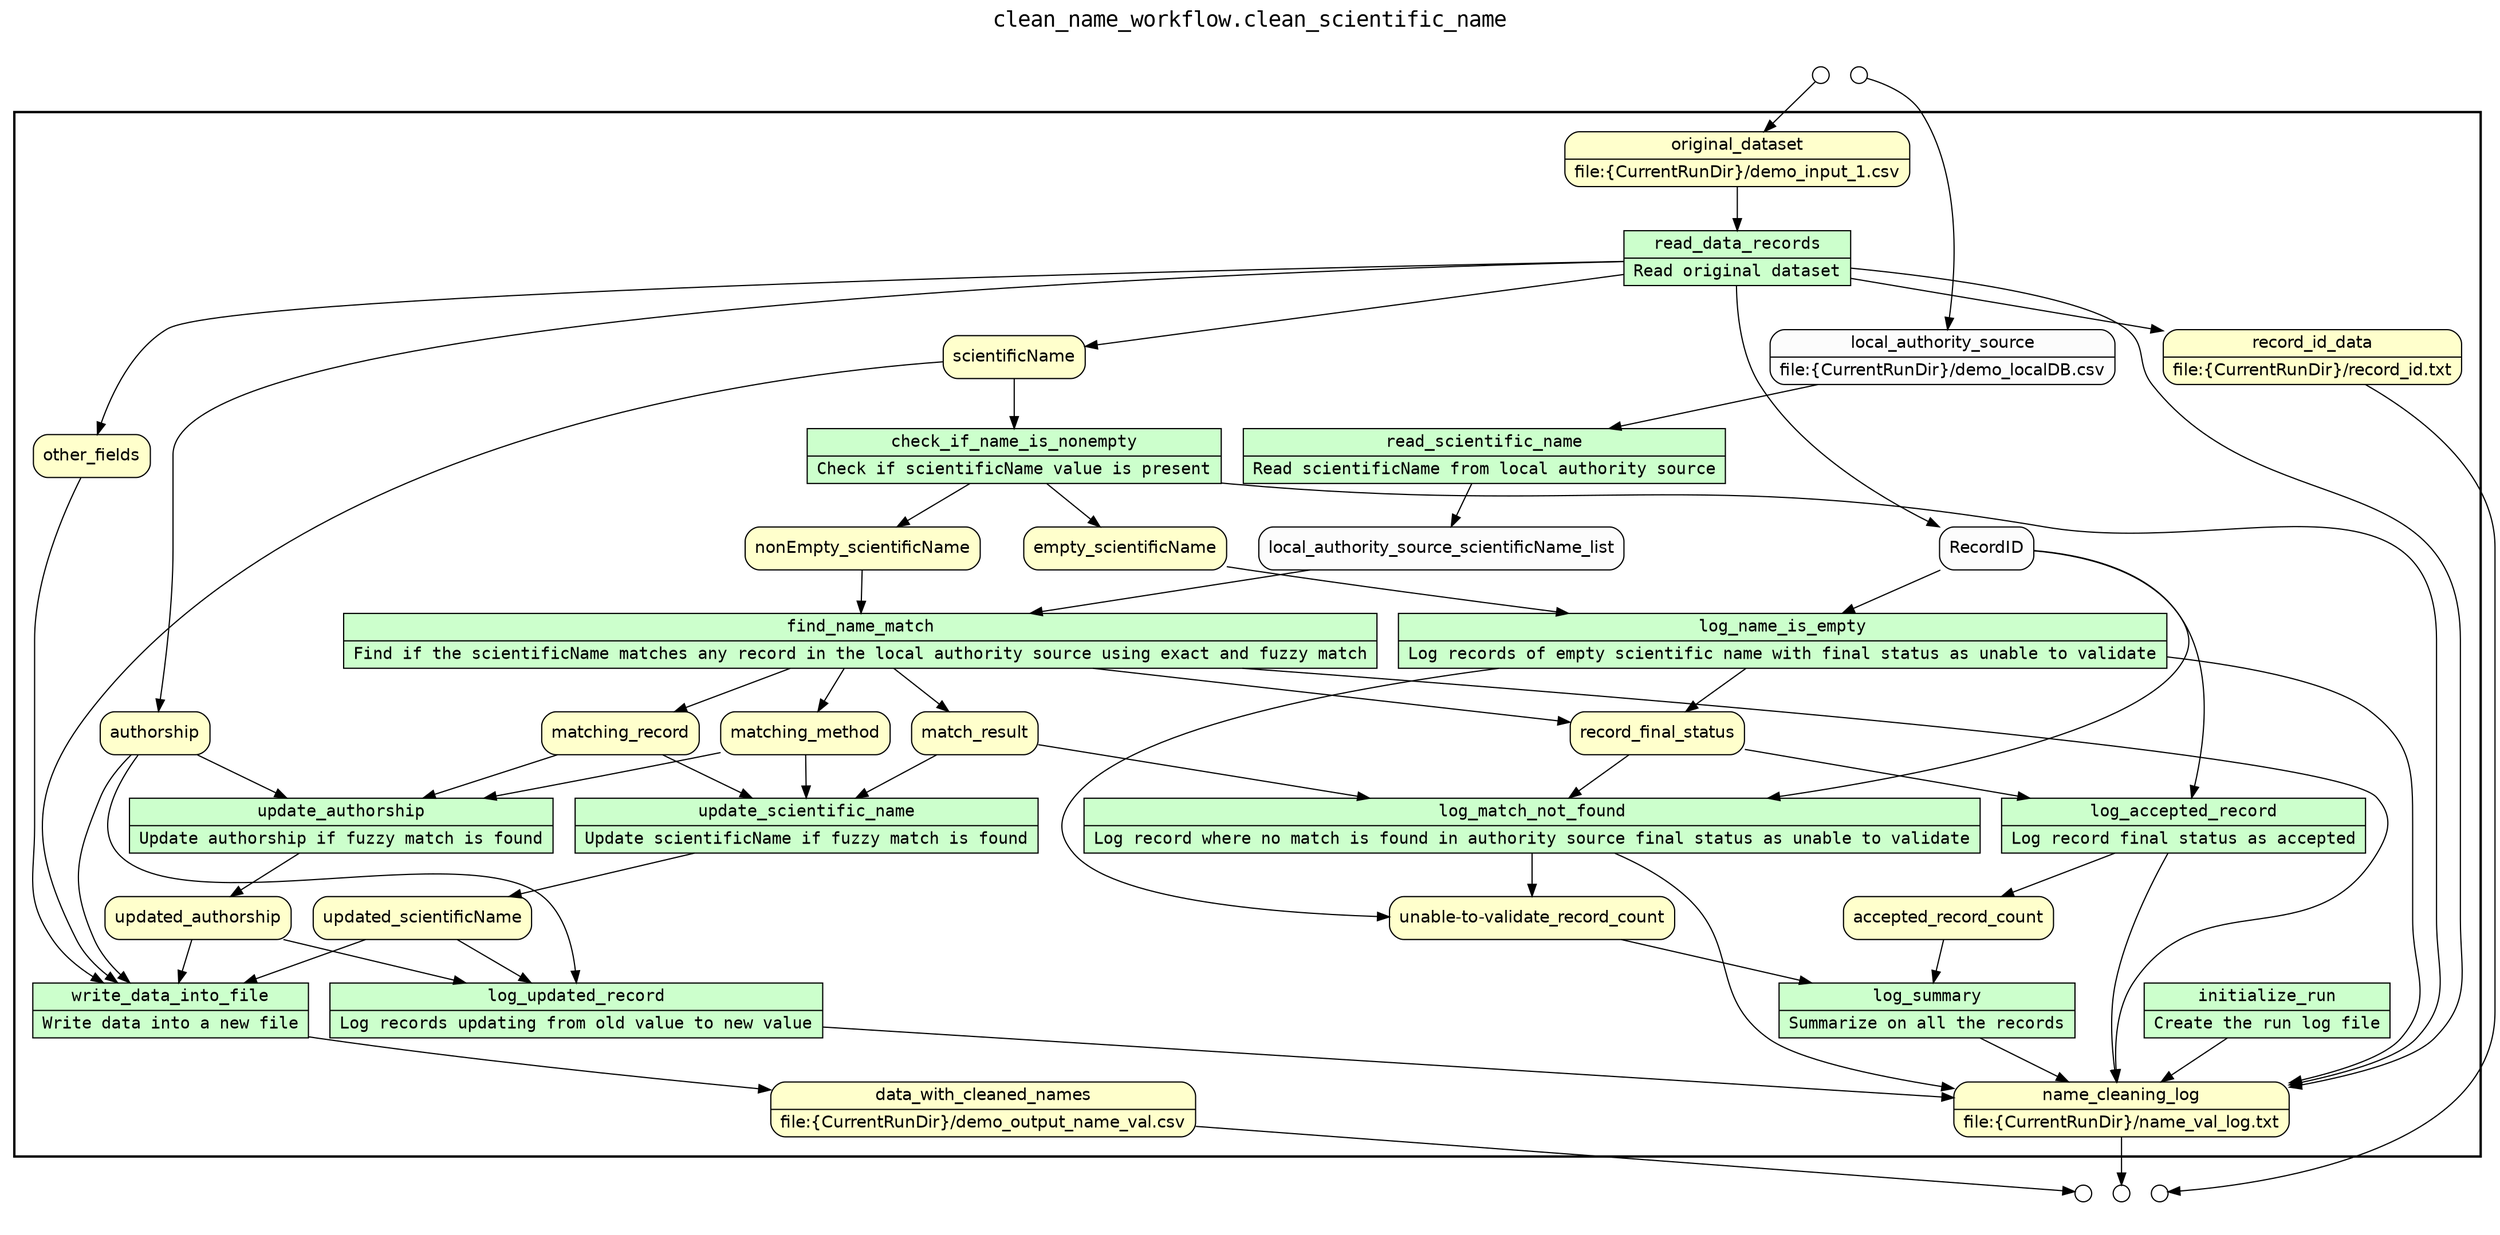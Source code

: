 
/* Start of top-level graph */
digraph Workflow {
rankdir=TB

/* Title for graph */
fontname=Courier; fontsize=18; labelloc=t
label="clean_name_workflow.clean_scientific_name"

/* Start of double cluster for drawing box around nodes in workflow */
subgraph cluster_workflow_box_outer { label=""; color=black; penwidth=2
subgraph cluster_workflow_box_inner { label=""; color=white

/* Style for nodes representing atomic programs in workflow */
node[shape=box style=filled fillcolor="#CCFFCC" peripheries=1 fontname=Courier]

/* Nodes representing atomic programs in workflow */
initialize_run [shape=record rankdir=LR label="{<f0> initialize_run |<f1> Create the run log file}"];
read_scientific_name [shape=record rankdir=LR label="{<f0> read_scientific_name |<f1> Read scientificName from local authority source}"];
read_data_records [shape=record rankdir=LR label="{<f0> read_data_records |<f1> Read original dataset}"];
check_if_name_is_nonempty [shape=record rankdir=LR label="{<f0> check_if_name_is_nonempty |<f1> Check if scientificName value is present}"];
log_name_is_empty [shape=record rankdir=LR label="{<f0> log_name_is_empty |<f1> Log records of empty scientific name with final status as unable to validate}"];
find_name_match [shape=record rankdir=LR label="{<f0> find_name_match |<f1> Find if the scientificName matches any record in the local authority source using exact and fuzzy match}"];
log_match_not_found [shape=record rankdir=LR label="{<f0> log_match_not_found |<f1> Log record where no match is found in authority source final status as unable to validate}"];
update_scientific_name [shape=record rankdir=LR label="{<f0> update_scientific_name |<f1> Update scientificName if fuzzy match is found}"];
update_authorship [shape=record rankdir=LR label="{<f0> update_authorship |<f1> Update authorship if fuzzy match is found}"];
log_updated_record [shape=record rankdir=LR label="{<f0> log_updated_record |<f1> Log records updating from old value to new value}"];
log_accepted_record [shape=record rankdir=LR label="{<f0> log_accepted_record |<f1> Log record final status as accepted}"];
write_data_into_file [shape=record rankdir=LR label="{<f0> write_data_into_file |<f1> Write data into a new file}"];
log_summary [shape=record rankdir=LR label="{<f0> log_summary |<f1> Summarize on all the records}"];

/* Style for nodes representing non-parameter data channels in workflow */
node[shape=box style="rounded,filled" fillcolor="#FFFFCC" peripheries=1 fontname=Helvetica]

/* Nodes for non-parameter data channels in workflow */
data_with_cleaned_names [shape=record rankdir=LR label="{<f0> data_with_cleaned_names |<f1> file\:\{CurrentRunDir\}/demo_output_name_val.csv}"];
name_cleaning_log [shape=record rankdir=LR label="{<f0> name_cleaning_log |<f1> file\:\{CurrentRunDir\}/name_val_log.txt}"];
record_id_data [shape=record rankdir=LR label="{<f0> record_id_data |<f1> file\:\{CurrentRunDir\}/record_id.txt}"];
original_dataset [shape=record rankdir=LR label="{<f0> original_dataset |<f1> file\:\{CurrentRunDir\}/demo_input_1.csv}"];
scientificName
empty_scientificName
nonEmpty_scientificName
record_final_status
match_result
matching_method
matching_record
authorship
updated_scientificName
updated_authorship
other_fields
accepted_record_count
"unable-to-validate_record_count"

/* Style for nodes representing parameter channels in workflow */
node[shape=box style="rounded,filled" fillcolor="#FCFCFC" peripheries=1 fontname=Helvetica]

/* Nodes representing parameter channels in workflow */
local_authority_source [shape=record rankdir=LR label="{<f0> local_authority_source |<f1> file\:\{CurrentRunDir\}/demo_localDB.csv}"];
RecordID
local_authority_source_scientificName_list

/* Edges representing connections between programs and channels */
initialize_run -> name_cleaning_log
read_scientific_name -> local_authority_source_scientificName_list
local_authority_source -> read_scientific_name
read_data_records -> scientificName
read_data_records -> authorship
read_data_records -> RecordID
read_data_records -> other_fields
read_data_records -> record_id_data
read_data_records -> name_cleaning_log
original_dataset -> read_data_records
check_if_name_is_nonempty -> empty_scientificName
check_if_name_is_nonempty -> nonEmpty_scientificName
check_if_name_is_nonempty -> name_cleaning_log
scientificName -> check_if_name_is_nonempty
log_name_is_empty -> record_final_status
log_name_is_empty -> "unable-to-validate_record_count"
log_name_is_empty -> name_cleaning_log
RecordID -> log_name_is_empty
empty_scientificName -> log_name_is_empty
find_name_match -> matching_record
find_name_match -> match_result
find_name_match -> record_final_status
find_name_match -> matching_method
find_name_match -> name_cleaning_log
nonEmpty_scientificName -> find_name_match
local_authority_source_scientificName_list -> find_name_match
log_match_not_found -> "unable-to-validate_record_count"
log_match_not_found -> name_cleaning_log
RecordID -> log_match_not_found
record_final_status -> log_match_not_found
match_result -> log_match_not_found
update_scientific_name -> updated_scientificName
matching_method -> update_scientific_name
match_result -> update_scientific_name
matching_record -> update_scientific_name
update_authorship -> updated_authorship
authorship -> update_authorship
matching_method -> update_authorship
matching_record -> update_authorship
log_updated_record -> name_cleaning_log
updated_scientificName -> log_updated_record
updated_authorship -> log_updated_record
authorship -> log_updated_record
log_accepted_record -> accepted_record_count
log_accepted_record -> name_cleaning_log
RecordID -> log_accepted_record
record_final_status -> log_accepted_record
write_data_into_file -> data_with_cleaned_names
other_fields -> write_data_into_file
scientificName -> write_data_into_file
authorship -> write_data_into_file
updated_scientificName -> write_data_into_file
updated_authorship -> write_data_into_file
log_summary -> name_cleaning_log
accepted_record_count -> log_summary
"unable-to-validate_record_count" -> log_summary

/* End of double cluster for drawing box around nodes in workflow */
}}

/* Hidden double-cluster for grouping workflow input ports */
subgraph cluster_input_ports_group_outer { label=""; color=white
subgraph cluster_input_ports_group_inner { label=""; color=white

/* Style for nodes representing workflow input ports */
node[shape=circle style="rounded,filled" fillcolor="#FFFFFF" peripheries=1 fontname=Helvetica width=0.2]

/* Nodes representing workflow input ports */
local_authority_source_input_port [label=""]
original_dataset_input_port [label=""]

/* End of double-cluster for grouping workflow input ports */
}}

/* Hidden double-cluster for grouping workflow output ports */
subgraph cluster_output_ports_group_outer { label=""; color=white
subgraph cluster_output_ports_group_inner { label=""; color=white

/* Style for nodes representing workflow output ports */
node[shape=circle style="rounded,filled" fillcolor="#FFFFFF" peripheries=1 fontname=Helvetica width=0.2]

/* Nodes representing workflow output ports */
data_with_cleaned_names_output_port [label=""]
name_cleaning_log_output_port [label=""]
record_id_data_output_port [label=""]

/* End of double-cluster for grouping workflow output ports */
}}

/* Edges from input ports to channels */
local_authority_source_input_port -> local_authority_source
original_dataset_input_port -> original_dataset

/* Edges from channels to output ports */
data_with_cleaned_names -> data_with_cleaned_names_output_port
name_cleaning_log -> name_cleaning_log_output_port
record_id_data -> record_id_data_output_port

/* End of top-level graph */
}
